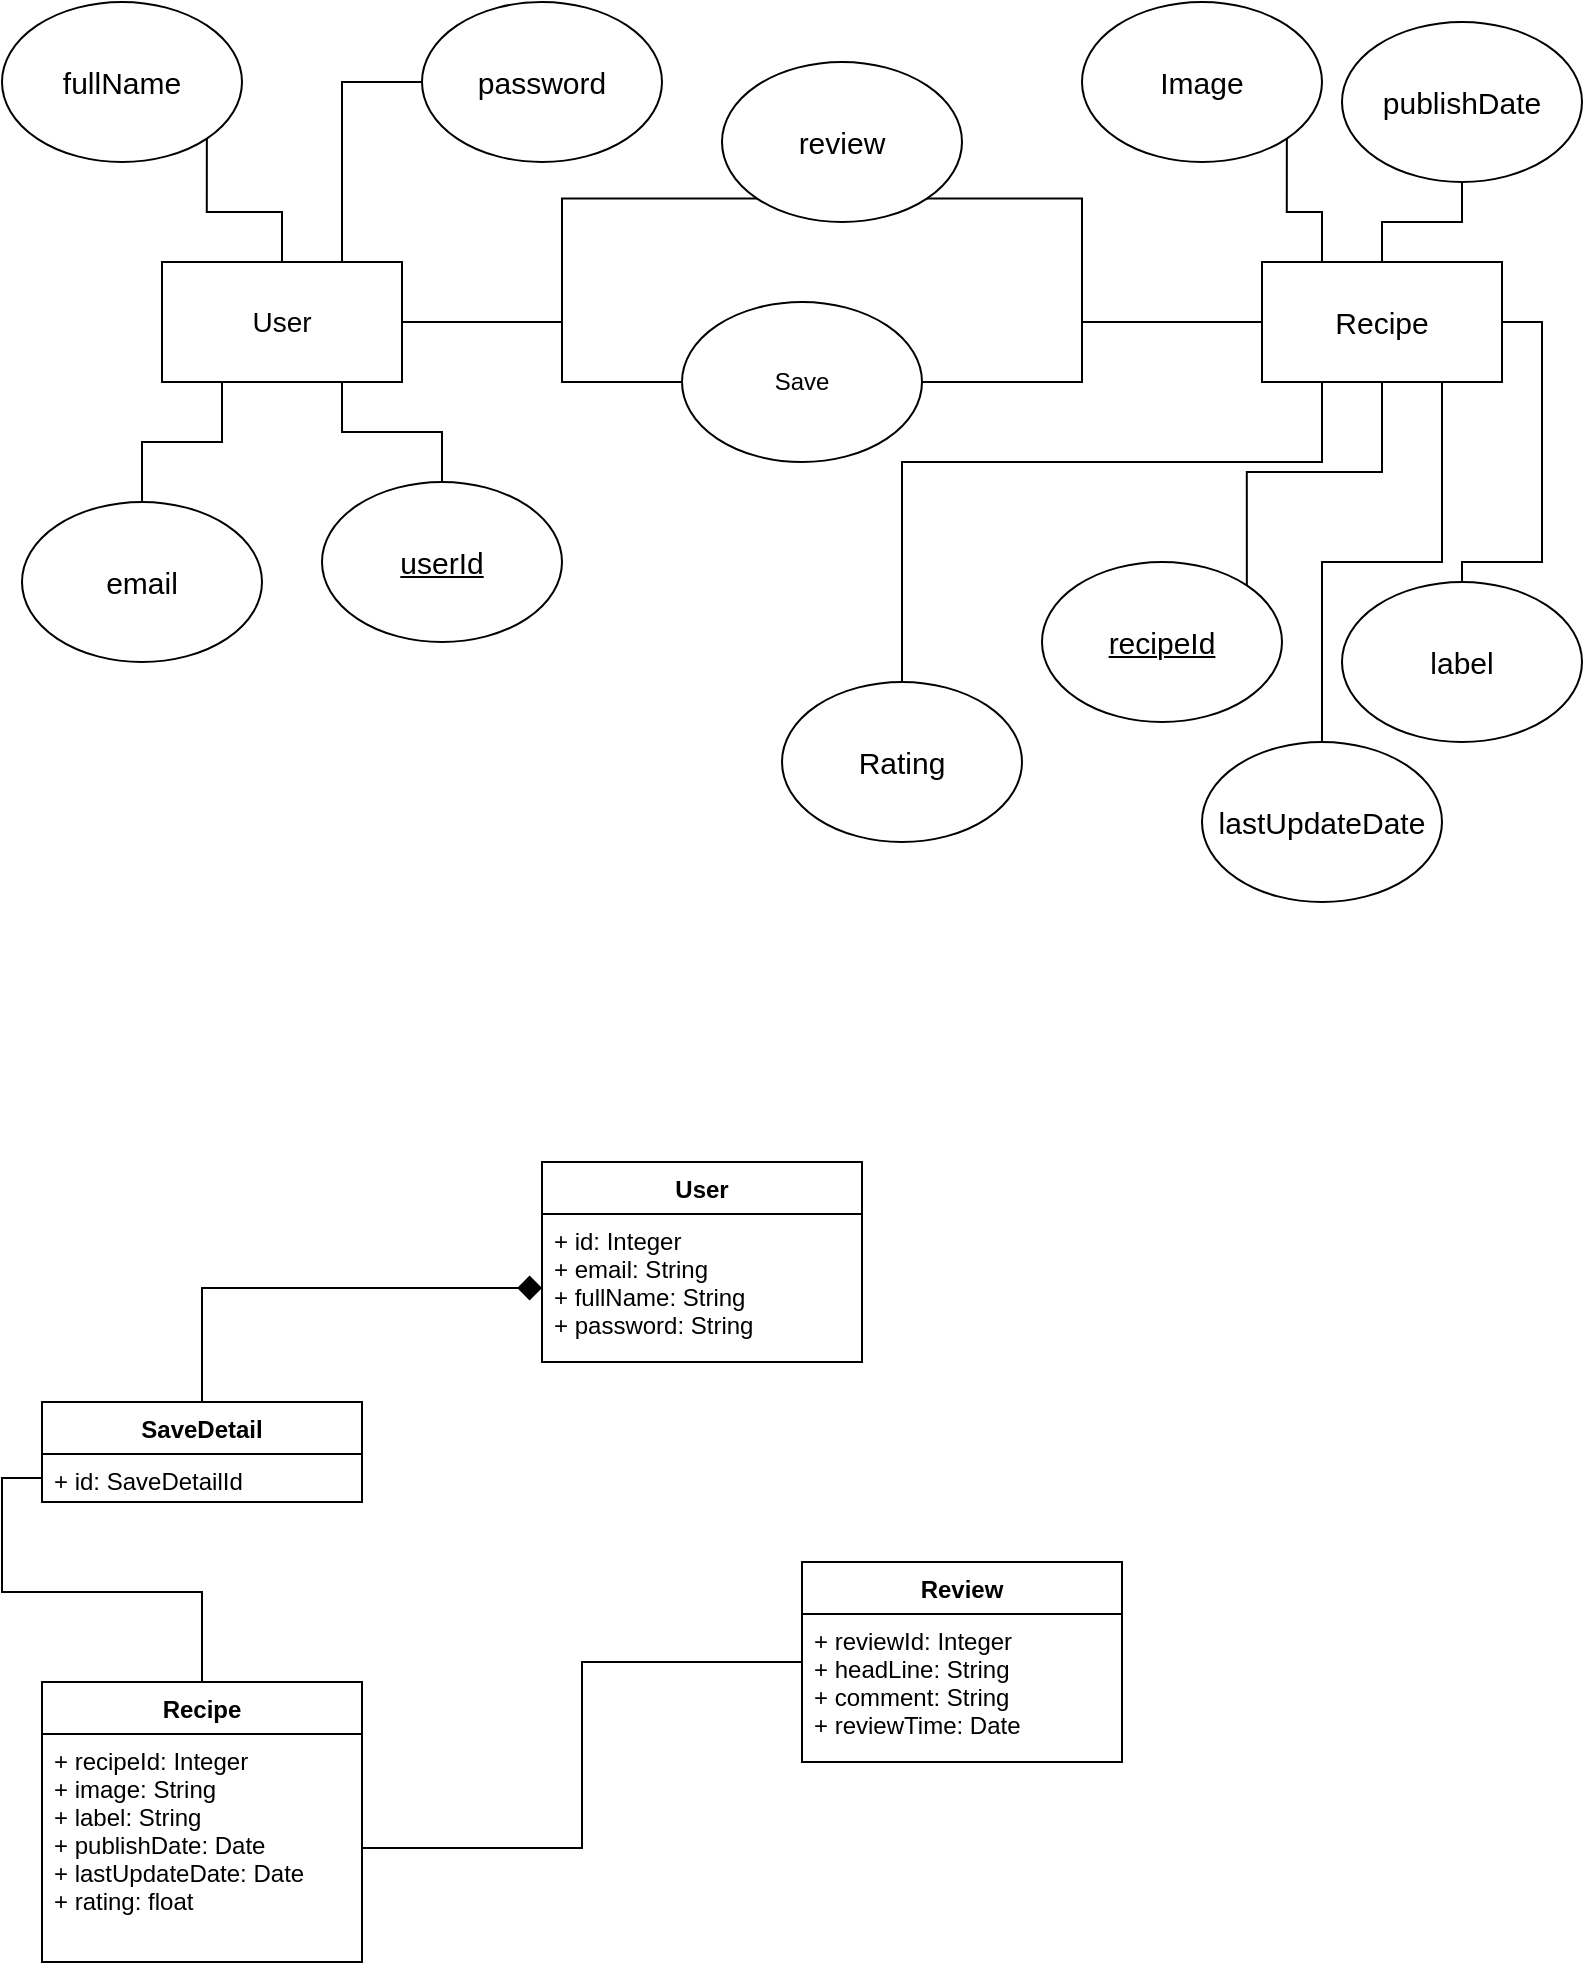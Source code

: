 <mxfile version="12.2.9" type="github" pages="1">
  <diagram id="KN8f9DW_rs04MBtCmTmJ" name="Page-1">
    <mxGraphModel dx="946" dy="646" grid="1" gridSize="10" guides="1" tooltips="1" connect="1" arrows="1" fold="1" page="1" pageScale="1" pageWidth="827" pageHeight="1169" math="0" shadow="0">
      <root>
        <mxCell id="0"/>
        <mxCell id="1" parent="0"/>
        <mxCell id="Ut0aBIWeJt2VPKH04SjW-5" value="User" style="swimlane;fontStyle=1;align=center;verticalAlign=top;childLayout=stackLayout;horizontal=1;startSize=26;horizontalStack=0;resizeParent=1;resizeParentMax=0;resizeLast=0;collapsible=1;marginBottom=0;" parent="1" vertex="1">
          <mxGeometry x="300" y="590" width="160" height="100" as="geometry"/>
        </mxCell>
        <mxCell id="Ut0aBIWeJt2VPKH04SjW-6" value="+ id: Integer&#xa;+ email: String&#xa;+ fullName: String&#xa;+ password: String" style="text;strokeColor=none;fillColor=none;align=left;verticalAlign=top;spacingLeft=4;spacingRight=4;overflow=hidden;rotatable=0;points=[[0,0.5],[1,0.5]];portConstraint=eastwest;" parent="Ut0aBIWeJt2VPKH04SjW-5" vertex="1">
          <mxGeometry y="26" width="160" height="74" as="geometry"/>
        </mxCell>
        <mxCell id="FdNIZN5skFPFPP1iI8t8-5" style="edgeStyle=orthogonalEdgeStyle;rounded=0;orthogonalLoop=1;jettySize=auto;html=1;exitX=0.5;exitY=0;exitDx=0;exitDy=0;entryX=0;entryY=0.5;entryDx=0;entryDy=0;endArrow=none;endFill=0;endSize=10;" parent="1" source="Ut0aBIWeJt2VPKH04SjW-10" target="FdNIZN5skFPFPP1iI8t8-2" edge="1">
          <mxGeometry relative="1" as="geometry"/>
        </mxCell>
        <mxCell id="Ut0aBIWeJt2VPKH04SjW-10" value="Recipe" style="swimlane;fontStyle=1;align=center;verticalAlign=top;childLayout=stackLayout;horizontal=1;startSize=26;horizontalStack=0;resizeParent=1;resizeParentMax=0;resizeLast=0;collapsible=1;marginBottom=0;" parent="1" vertex="1">
          <mxGeometry x="50" y="850" width="160" height="140" as="geometry"/>
        </mxCell>
        <mxCell id="Ut0aBIWeJt2VPKH04SjW-11" value="+ recipeId: Integer&#xa;+ image: String&#xa;+ label: String&#xa;+ publishDate: Date&#xa;+ lastUpdateDate: Date&#xa;+ rating: float" style="text;strokeColor=none;fillColor=none;align=left;verticalAlign=top;spacingLeft=4;spacingRight=4;overflow=hidden;rotatable=0;points=[[0,0.5],[1,0.5]];portConstraint=eastwest;" parent="Ut0aBIWeJt2VPKH04SjW-10" vertex="1">
          <mxGeometry y="26" width="160" height="114" as="geometry"/>
        </mxCell>
        <mxCell id="FdNIZN5skFPFPP1iI8t8-6" style="edgeStyle=orthogonalEdgeStyle;rounded=0;orthogonalLoop=1;jettySize=auto;html=1;entryX=1;entryY=0.5;entryDx=0;entryDy=0;endArrow=none;endFill=0;endSize=10;" parent="1" source="Ut0aBIWeJt2VPKH04SjW-14" target="Ut0aBIWeJt2VPKH04SjW-11" edge="1">
          <mxGeometry relative="1" as="geometry"/>
        </mxCell>
        <mxCell id="Ut0aBIWeJt2VPKH04SjW-14" value="Review" style="swimlane;fontStyle=1;align=center;verticalAlign=top;childLayout=stackLayout;horizontal=1;startSize=26;horizontalStack=0;resizeParent=1;resizeParentMax=0;resizeLast=0;collapsible=1;marginBottom=0;" parent="1" vertex="1">
          <mxGeometry x="430" y="790" width="160" height="100" as="geometry"/>
        </mxCell>
        <mxCell id="Ut0aBIWeJt2VPKH04SjW-15" value="+ reviewId: Integer&#xa;+ headLine: String&#xa;+ comment: String&#xa;+ reviewTime: Date" style="text;strokeColor=none;fillColor=none;align=left;verticalAlign=top;spacingLeft=4;spacingRight=4;overflow=hidden;rotatable=0;points=[[0,0.5],[1,0.5]];portConstraint=eastwest;" parent="Ut0aBIWeJt2VPKH04SjW-14" vertex="1">
          <mxGeometry y="26" width="160" height="74" as="geometry"/>
        </mxCell>
        <mxCell id="FdNIZN5skFPFPP1iI8t8-4" style="edgeStyle=orthogonalEdgeStyle;rounded=0;orthogonalLoop=1;jettySize=auto;html=1;entryX=0;entryY=0.5;entryDx=0;entryDy=0;endArrow=diamond;endFill=1;endSize=10;" parent="1" source="FdNIZN5skFPFPP1iI8t8-1" target="Ut0aBIWeJt2VPKH04SjW-6" edge="1">
          <mxGeometry relative="1" as="geometry"/>
        </mxCell>
        <mxCell id="FdNIZN5skFPFPP1iI8t8-1" value="SaveDetail" style="swimlane;fontStyle=1;align=center;verticalAlign=top;childLayout=stackLayout;horizontal=1;startSize=26;horizontalStack=0;resizeParent=1;resizeParentMax=0;resizeLast=0;collapsible=1;marginBottom=0;" parent="1" vertex="1">
          <mxGeometry x="50" y="710" width="160" height="50" as="geometry"/>
        </mxCell>
        <mxCell id="FdNIZN5skFPFPP1iI8t8-2" value="+ id: SaveDetailId" style="text;strokeColor=none;fillColor=none;align=left;verticalAlign=top;spacingLeft=4;spacingRight=4;overflow=hidden;rotatable=0;points=[[0,0.5],[1,0.5]];portConstraint=eastwest;" parent="FdNIZN5skFPFPP1iI8t8-1" vertex="1">
          <mxGeometry y="26" width="160" height="24" as="geometry"/>
        </mxCell>
        <mxCell id="T5ABwK3fe9yqzzQJCG-j-1" value="&lt;font style=&quot;font-size: 14px&quot;&gt;User&lt;/font&gt;" style="rounded=0;whiteSpace=wrap;html=1;" vertex="1" parent="1">
          <mxGeometry x="110" y="140" width="120" height="60" as="geometry"/>
        </mxCell>
        <mxCell id="T5ABwK3fe9yqzzQJCG-j-2" value="&lt;font style=&quot;font-size: 15px&quot;&gt;Recipe&lt;/font&gt;" style="rounded=0;whiteSpace=wrap;html=1;" vertex="1" parent="1">
          <mxGeometry x="660" y="140" width="120" height="60" as="geometry"/>
        </mxCell>
        <mxCell id="T5ABwK3fe9yqzzQJCG-j-40" style="edgeStyle=orthogonalEdgeStyle;rounded=0;orthogonalLoop=1;jettySize=auto;html=1;exitX=0;exitY=0.5;exitDx=0;exitDy=0;endArrow=none;endFill=0;" edge="1" parent="1" source="T5ABwK3fe9yqzzQJCG-j-4">
          <mxGeometry relative="1" as="geometry">
            <mxPoint x="230" y="170" as="targetPoint"/>
            <Array as="points">
              <mxPoint x="310" y="200"/>
              <mxPoint x="310" y="170"/>
            </Array>
          </mxGeometry>
        </mxCell>
        <mxCell id="T5ABwK3fe9yqzzQJCG-j-41" style="edgeStyle=orthogonalEdgeStyle;rounded=0;orthogonalLoop=1;jettySize=auto;html=1;exitX=1;exitY=0.5;exitDx=0;exitDy=0;entryX=0;entryY=0.5;entryDx=0;entryDy=0;endArrow=none;endFill=0;" edge="1" parent="1" source="T5ABwK3fe9yqzzQJCG-j-4" target="T5ABwK3fe9yqzzQJCG-j-2">
          <mxGeometry relative="1" as="geometry">
            <Array as="points">
              <mxPoint x="570" y="200"/>
              <mxPoint x="570" y="170"/>
            </Array>
          </mxGeometry>
        </mxCell>
        <mxCell id="T5ABwK3fe9yqzzQJCG-j-4" value="Save" style="ellipse;whiteSpace=wrap;html=1;" vertex="1" parent="1">
          <mxGeometry x="370" y="160" width="120" height="80" as="geometry"/>
        </mxCell>
        <mxCell id="T5ABwK3fe9yqzzQJCG-j-39" style="edgeStyle=orthogonalEdgeStyle;rounded=0;orthogonalLoop=1;jettySize=auto;html=1;exitX=0;exitY=1;exitDx=0;exitDy=0;entryX=1;entryY=0.5;entryDx=0;entryDy=0;endArrow=none;endFill=0;" edge="1" parent="1" source="T5ABwK3fe9yqzzQJCG-j-37" target="T5ABwK3fe9yqzzQJCG-j-1">
          <mxGeometry relative="1" as="geometry"/>
        </mxCell>
        <mxCell id="T5ABwK3fe9yqzzQJCG-j-42" style="edgeStyle=orthogonalEdgeStyle;rounded=0;orthogonalLoop=1;jettySize=auto;html=1;exitX=1;exitY=1;exitDx=0;exitDy=0;endArrow=none;endFill=0;entryX=0;entryY=0.25;entryDx=0;entryDy=0;" edge="1" parent="1" source="T5ABwK3fe9yqzzQJCG-j-37" target="T5ABwK3fe9yqzzQJCG-j-2">
          <mxGeometry relative="1" as="geometry">
            <mxPoint x="660" y="160" as="targetPoint"/>
            <Array as="points">
              <mxPoint x="570" y="108"/>
              <mxPoint x="570" y="170"/>
              <mxPoint x="660" y="170"/>
            </Array>
          </mxGeometry>
        </mxCell>
        <mxCell id="T5ABwK3fe9yqzzQJCG-j-37" value="&lt;font style=&quot;font-size: 15px&quot;&gt;review&lt;/font&gt;" style="ellipse;whiteSpace=wrap;html=1;" vertex="1" parent="1">
          <mxGeometry x="390" y="40" width="120" height="80" as="geometry"/>
        </mxCell>
        <mxCell id="T5ABwK3fe9yqzzQJCG-j-13" style="edgeStyle=orthogonalEdgeStyle;rounded=0;orthogonalLoop=1;jettySize=auto;html=1;exitX=0.5;exitY=0;exitDx=0;exitDy=0;entryX=0.25;entryY=1;entryDx=0;entryDy=0;endArrow=none;endFill=0;" edge="1" parent="1" source="T5ABwK3fe9yqzzQJCG-j-5" target="T5ABwK3fe9yqzzQJCG-j-1">
          <mxGeometry relative="1" as="geometry"/>
        </mxCell>
        <mxCell id="T5ABwK3fe9yqzzQJCG-j-5" value="&lt;font style=&quot;font-size: 15px&quot;&gt;email&lt;/font&gt;" style="ellipse;whiteSpace=wrap;html=1;" vertex="1" parent="1">
          <mxGeometry x="40" y="260" width="120" height="80" as="geometry"/>
        </mxCell>
        <mxCell id="T5ABwK3fe9yqzzQJCG-j-20" style="edgeStyle=orthogonalEdgeStyle;rounded=0;orthogonalLoop=1;jettySize=auto;html=1;exitX=1;exitY=1;exitDx=0;exitDy=0;entryX=0.5;entryY=0;entryDx=0;entryDy=0;endArrow=none;endFill=0;" edge="1" parent="1" source="T5ABwK3fe9yqzzQJCG-j-16" target="T5ABwK3fe9yqzzQJCG-j-1">
          <mxGeometry relative="1" as="geometry"/>
        </mxCell>
        <mxCell id="T5ABwK3fe9yqzzQJCG-j-16" value="&lt;font style=&quot;font-size: 15px&quot;&gt;fullName&lt;/font&gt;" style="ellipse;whiteSpace=wrap;html=1;" vertex="1" parent="1">
          <mxGeometry x="30" y="10" width="120" height="80" as="geometry"/>
        </mxCell>
        <mxCell id="T5ABwK3fe9yqzzQJCG-j-26" style="edgeStyle=orthogonalEdgeStyle;rounded=0;orthogonalLoop=1;jettySize=auto;html=1;exitX=1;exitY=0;exitDx=0;exitDy=0;entryX=0.5;entryY=1;entryDx=0;entryDy=0;endArrow=none;endFill=0;" edge="1" parent="1" source="T5ABwK3fe9yqzzQJCG-j-9" target="T5ABwK3fe9yqzzQJCG-j-2">
          <mxGeometry relative="1" as="geometry"/>
        </mxCell>
        <mxCell id="T5ABwK3fe9yqzzQJCG-j-9" value="&lt;u&gt;&lt;font style=&quot;font-size: 15px&quot;&gt;recipeId&lt;/font&gt;&lt;/u&gt;" style="ellipse;whiteSpace=wrap;html=1;" vertex="1" parent="1">
          <mxGeometry x="550" y="290" width="120" height="80" as="geometry"/>
        </mxCell>
        <mxCell id="T5ABwK3fe9yqzzQJCG-j-32" style="edgeStyle=orthogonalEdgeStyle;rounded=0;orthogonalLoop=1;jettySize=auto;html=1;exitX=0.5;exitY=1;exitDx=0;exitDy=0;entryX=0.5;entryY=0;entryDx=0;entryDy=0;endArrow=none;endFill=0;" edge="1" parent="1" source="T5ABwK3fe9yqzzQJCG-j-28" target="T5ABwK3fe9yqzzQJCG-j-2">
          <mxGeometry relative="1" as="geometry"/>
        </mxCell>
        <mxCell id="T5ABwK3fe9yqzzQJCG-j-28" value="&lt;font style=&quot;font-size: 15px&quot;&gt;publishDate&lt;/font&gt;" style="ellipse;whiteSpace=wrap;html=1;" vertex="1" parent="1">
          <mxGeometry x="700" y="20" width="120" height="80" as="geometry"/>
        </mxCell>
        <mxCell id="T5ABwK3fe9yqzzQJCG-j-33" style="edgeStyle=orthogonalEdgeStyle;rounded=0;orthogonalLoop=1;jettySize=auto;html=1;exitX=0.5;exitY=0;exitDx=0;exitDy=0;entryX=0.75;entryY=1;entryDx=0;entryDy=0;endArrow=none;endFill=0;" edge="1" parent="1" source="T5ABwK3fe9yqzzQJCG-j-30" target="T5ABwK3fe9yqzzQJCG-j-2">
          <mxGeometry relative="1" as="geometry"/>
        </mxCell>
        <mxCell id="T5ABwK3fe9yqzzQJCG-j-30" value="&lt;font style=&quot;font-size: 15px&quot;&gt;lastUpdateDate&lt;/font&gt;" style="ellipse;whiteSpace=wrap;html=1;" vertex="1" parent="1">
          <mxGeometry x="630" y="380" width="120" height="80" as="geometry"/>
        </mxCell>
        <mxCell id="T5ABwK3fe9yqzzQJCG-j-27" style="edgeStyle=orthogonalEdgeStyle;rounded=0;orthogonalLoop=1;jettySize=auto;html=1;exitX=0.5;exitY=0;exitDx=0;exitDy=0;entryX=1;entryY=0.5;entryDx=0;entryDy=0;endArrow=none;endFill=0;" edge="1" parent="1" source="T5ABwK3fe9yqzzQJCG-j-21" target="T5ABwK3fe9yqzzQJCG-j-2">
          <mxGeometry relative="1" as="geometry">
            <Array as="points">
              <mxPoint x="800" y="290"/>
              <mxPoint x="800" y="170"/>
            </Array>
          </mxGeometry>
        </mxCell>
        <mxCell id="T5ABwK3fe9yqzzQJCG-j-21" value="&lt;font style=&quot;font-size: 15px&quot;&gt;label&lt;/font&gt;" style="ellipse;whiteSpace=wrap;html=1;" vertex="1" parent="1">
          <mxGeometry x="700" y="300" width="120" height="80" as="geometry"/>
        </mxCell>
        <mxCell id="T5ABwK3fe9yqzzQJCG-j-25" style="edgeStyle=orthogonalEdgeStyle;rounded=0;orthogonalLoop=1;jettySize=auto;html=1;exitX=1;exitY=1;exitDx=0;exitDy=0;entryX=0.25;entryY=0;entryDx=0;entryDy=0;endArrow=none;endFill=0;" edge="1" parent="1" source="T5ABwK3fe9yqzzQJCG-j-23" target="T5ABwK3fe9yqzzQJCG-j-2">
          <mxGeometry relative="1" as="geometry"/>
        </mxCell>
        <mxCell id="T5ABwK3fe9yqzzQJCG-j-23" value="&lt;font style=&quot;font-size: 15px&quot;&gt;Image&lt;/font&gt;" style="ellipse;whiteSpace=wrap;html=1;" vertex="1" parent="1">
          <mxGeometry x="570" y="10" width="120" height="80" as="geometry"/>
        </mxCell>
        <mxCell id="T5ABwK3fe9yqzzQJCG-j-36" style="edgeStyle=orthogonalEdgeStyle;rounded=0;orthogonalLoop=1;jettySize=auto;html=1;exitX=0.5;exitY=0;exitDx=0;exitDy=0;entryX=0.25;entryY=1;entryDx=0;entryDy=0;endArrow=none;endFill=0;" edge="1" parent="1" source="T5ABwK3fe9yqzzQJCG-j-34" target="T5ABwK3fe9yqzzQJCG-j-2">
          <mxGeometry relative="1" as="geometry">
            <Array as="points">
              <mxPoint x="480" y="240"/>
              <mxPoint x="690" y="240"/>
            </Array>
          </mxGeometry>
        </mxCell>
        <mxCell id="T5ABwK3fe9yqzzQJCG-j-34" value="&lt;font style=&quot;font-size: 15px&quot;&gt;Rating&lt;/font&gt;" style="ellipse;whiteSpace=wrap;html=1;" vertex="1" parent="1">
          <mxGeometry x="420" y="350" width="120" height="80" as="geometry"/>
        </mxCell>
        <mxCell id="T5ABwK3fe9yqzzQJCG-j-14" style="edgeStyle=orthogonalEdgeStyle;rounded=0;orthogonalLoop=1;jettySize=auto;html=1;entryX=0.75;entryY=1;entryDx=0;entryDy=0;endArrow=none;endFill=0;" edge="1" parent="1" source="T5ABwK3fe9yqzzQJCG-j-7" target="T5ABwK3fe9yqzzQJCG-j-1">
          <mxGeometry relative="1" as="geometry"/>
        </mxCell>
        <mxCell id="T5ABwK3fe9yqzzQJCG-j-7" value="&lt;u&gt;&lt;font style=&quot;font-size: 15px&quot;&gt;userId&lt;/font&gt;&lt;/u&gt;" style="ellipse;whiteSpace=wrap;html=1;" vertex="1" parent="1">
          <mxGeometry x="190" y="250" width="120" height="80" as="geometry"/>
        </mxCell>
        <mxCell id="T5ABwK3fe9yqzzQJCG-j-15" style="edgeStyle=orthogonalEdgeStyle;rounded=0;orthogonalLoop=1;jettySize=auto;html=1;exitX=0;exitY=0.5;exitDx=0;exitDy=0;entryX=0.75;entryY=0;entryDx=0;entryDy=0;endArrow=none;endFill=0;" edge="1" parent="1" source="T5ABwK3fe9yqzzQJCG-j-11" target="T5ABwK3fe9yqzzQJCG-j-1">
          <mxGeometry relative="1" as="geometry"/>
        </mxCell>
        <mxCell id="T5ABwK3fe9yqzzQJCG-j-11" value="&lt;span style=&quot;font-size: 15px&quot;&gt;password&lt;br&gt;&lt;/span&gt;" style="ellipse;whiteSpace=wrap;html=1;" vertex="1" parent="1">
          <mxGeometry x="240" y="10" width="120" height="80" as="geometry"/>
        </mxCell>
      </root>
    </mxGraphModel>
  </diagram>
</mxfile>
